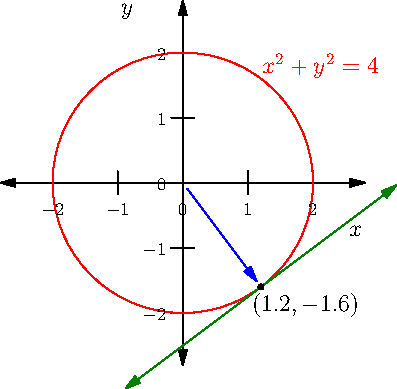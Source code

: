 size(7cm);

import graph;
xaxis("$x$", -2.8, 2.8, Ticks(Label(fontsize(9pt)), Step=1, begin=true, end=true), Arrows);
yaxis("$y$", -2.8, 2.8, Ticks(Label(fontsize(9pt)), Step=1, begin=true, end=true), Arrows);

pair O = (0,0);

draw(circle((0,0), 2), red);
label("$x^2+y^2=4$", 2*dir(50), dir(50), red);
pair P = (1.2, -1.6);
draw(O--P, blue, EndArrow, Margins);
real r = 1.3;
draw((P+dir(90)*r*P)--(P-dir(90)*r*P), deepgreen, Arrows);
dot("$(1.2, -1.6)$", P, dir(P));
